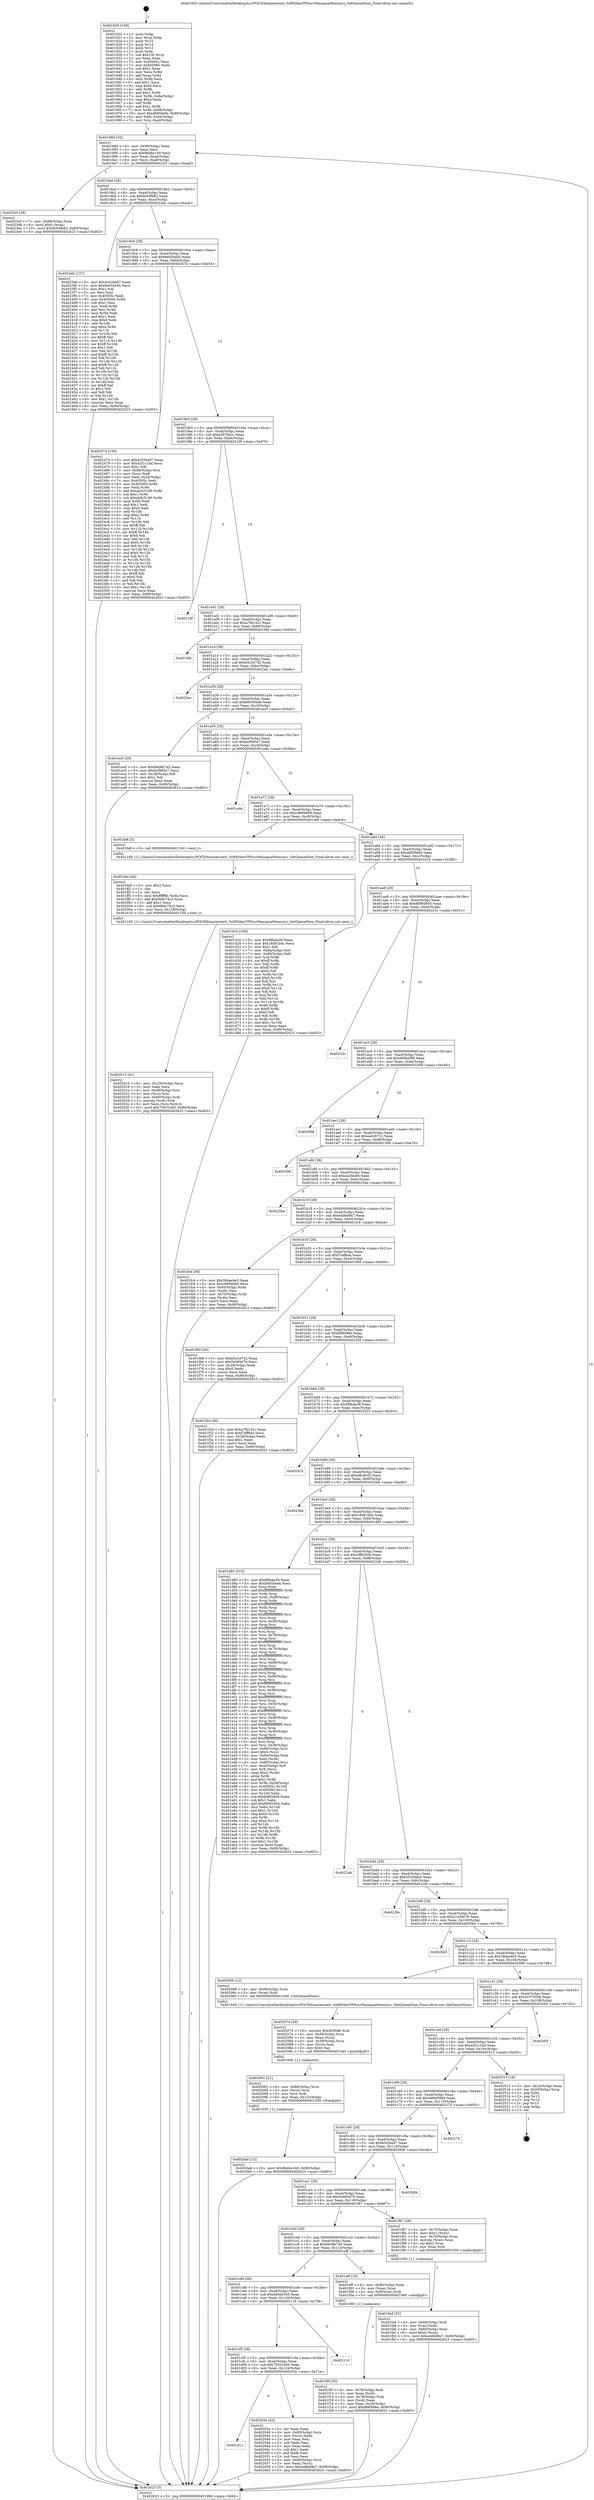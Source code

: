 digraph "0x401920" {
  label = "0x401920 (/mnt/c/Users/mathe/Desktop/tcc/POCII/binaries/extr_SoftEtherVPNsrcMayaquaMemory.c_GetQueueNum_Final-ollvm.out::main(0))"
  labelloc = "t"
  node[shape=record]

  Entry [label="",width=0.3,height=0.3,shape=circle,fillcolor=black,style=filled]
  "0x40198d" [label="{
     0x40198d [32]\l
     | [instrs]\l
     &nbsp;&nbsp;0x40198d \<+6\>: mov -0x90(%rbp),%eax\l
     &nbsp;&nbsp;0x401993 \<+2\>: mov %eax,%ecx\l
     &nbsp;&nbsp;0x401995 \<+6\>: sub $0x9bb6e149,%ecx\l
     &nbsp;&nbsp;0x40199b \<+6\>: mov %eax,-0xa4(%rbp)\l
     &nbsp;&nbsp;0x4019a1 \<+6\>: mov %ecx,-0xa8(%rbp)\l
     &nbsp;&nbsp;0x4019a7 \<+6\>: je 00000000004023cf \<main+0xaaf\>\l
  }"]
  "0x4023cf" [label="{
     0x4023cf [28]\l
     | [instrs]\l
     &nbsp;&nbsp;0x4023cf \<+7\>: mov -0x88(%rbp),%rax\l
     &nbsp;&nbsp;0x4023d6 \<+6\>: movl $0x0,(%rax)\l
     &nbsp;&nbsp;0x4023dc \<+10\>: movl $0x9c93fb82,-0x90(%rbp)\l
     &nbsp;&nbsp;0x4023e6 \<+5\>: jmp 0000000000402623 \<main+0xd03\>\l
  }"]
  "0x4019ad" [label="{
     0x4019ad [28]\l
     | [instrs]\l
     &nbsp;&nbsp;0x4019ad \<+5\>: jmp 00000000004019b2 \<main+0x92\>\l
     &nbsp;&nbsp;0x4019b2 \<+6\>: mov -0xa4(%rbp),%eax\l
     &nbsp;&nbsp;0x4019b8 \<+5\>: sub $0x9c93fb82,%eax\l
     &nbsp;&nbsp;0x4019bd \<+6\>: mov %eax,-0xac(%rbp)\l
     &nbsp;&nbsp;0x4019c3 \<+6\>: je 00000000004023eb \<main+0xacb\>\l
  }"]
  Exit [label="",width=0.3,height=0.3,shape=circle,fillcolor=black,style=filled,peripheries=2]
  "0x4023eb" [label="{
     0x4023eb [137]\l
     | [instrs]\l
     &nbsp;&nbsp;0x4023eb \<+5\>: mov $0x4c02ba97,%eax\l
     &nbsp;&nbsp;0x4023f0 \<+5\>: mov $0x9e934d45,%ecx\l
     &nbsp;&nbsp;0x4023f5 \<+2\>: mov $0x1,%dl\l
     &nbsp;&nbsp;0x4023f7 \<+2\>: xor %esi,%esi\l
     &nbsp;&nbsp;0x4023f9 \<+7\>: mov 0x40505c,%edi\l
     &nbsp;&nbsp;0x402400 \<+8\>: mov 0x405060,%r8d\l
     &nbsp;&nbsp;0x402408 \<+3\>: sub $0x1,%esi\l
     &nbsp;&nbsp;0x40240b \<+3\>: mov %edi,%r9d\l
     &nbsp;&nbsp;0x40240e \<+3\>: add %esi,%r9d\l
     &nbsp;&nbsp;0x402411 \<+4\>: imul %r9d,%edi\l
     &nbsp;&nbsp;0x402415 \<+3\>: and $0x1,%edi\l
     &nbsp;&nbsp;0x402418 \<+3\>: cmp $0x0,%edi\l
     &nbsp;&nbsp;0x40241b \<+4\>: sete %r10b\l
     &nbsp;&nbsp;0x40241f \<+4\>: cmp $0xa,%r8d\l
     &nbsp;&nbsp;0x402423 \<+4\>: setl %r11b\l
     &nbsp;&nbsp;0x402427 \<+3\>: mov %r10b,%bl\l
     &nbsp;&nbsp;0x40242a \<+3\>: xor $0xff,%bl\l
     &nbsp;&nbsp;0x40242d \<+3\>: mov %r11b,%r14b\l
     &nbsp;&nbsp;0x402430 \<+4\>: xor $0xff,%r14b\l
     &nbsp;&nbsp;0x402434 \<+3\>: xor $0x1,%dl\l
     &nbsp;&nbsp;0x402437 \<+3\>: mov %bl,%r15b\l
     &nbsp;&nbsp;0x40243a \<+4\>: and $0xff,%r15b\l
     &nbsp;&nbsp;0x40243e \<+3\>: and %dl,%r10b\l
     &nbsp;&nbsp;0x402441 \<+3\>: mov %r14b,%r12b\l
     &nbsp;&nbsp;0x402444 \<+4\>: and $0xff,%r12b\l
     &nbsp;&nbsp;0x402448 \<+3\>: and %dl,%r11b\l
     &nbsp;&nbsp;0x40244b \<+3\>: or %r10b,%r15b\l
     &nbsp;&nbsp;0x40244e \<+3\>: or %r11b,%r12b\l
     &nbsp;&nbsp;0x402451 \<+3\>: xor %r12b,%r15b\l
     &nbsp;&nbsp;0x402454 \<+3\>: or %r14b,%bl\l
     &nbsp;&nbsp;0x402457 \<+3\>: xor $0xff,%bl\l
     &nbsp;&nbsp;0x40245a \<+3\>: or $0x1,%dl\l
     &nbsp;&nbsp;0x40245d \<+2\>: and %dl,%bl\l
     &nbsp;&nbsp;0x40245f \<+3\>: or %bl,%r15b\l
     &nbsp;&nbsp;0x402462 \<+4\>: test $0x1,%r15b\l
     &nbsp;&nbsp;0x402466 \<+3\>: cmovne %ecx,%eax\l
     &nbsp;&nbsp;0x402469 \<+6\>: mov %eax,-0x90(%rbp)\l
     &nbsp;&nbsp;0x40246f \<+5\>: jmp 0000000000402623 \<main+0xd03\>\l
  }"]
  "0x4019c9" [label="{
     0x4019c9 [28]\l
     | [instrs]\l
     &nbsp;&nbsp;0x4019c9 \<+5\>: jmp 00000000004019ce \<main+0xae\>\l
     &nbsp;&nbsp;0x4019ce \<+6\>: mov -0xa4(%rbp),%eax\l
     &nbsp;&nbsp;0x4019d4 \<+5\>: sub $0x9e934d45,%eax\l
     &nbsp;&nbsp;0x4019d9 \<+6\>: mov %eax,-0xb0(%rbp)\l
     &nbsp;&nbsp;0x4019df \<+6\>: je 0000000000402474 \<main+0xb54\>\l
  }"]
  "0x4020a6" [label="{
     0x4020a6 [15]\l
     | [instrs]\l
     &nbsp;&nbsp;0x4020a6 \<+10\>: movl $0x9bb6e149,-0x90(%rbp)\l
     &nbsp;&nbsp;0x4020b0 \<+5\>: jmp 0000000000402623 \<main+0xd03\>\l
  }"]
  "0x402474" [label="{
     0x402474 [159]\l
     | [instrs]\l
     &nbsp;&nbsp;0x402474 \<+5\>: mov $0x4c02ba97,%eax\l
     &nbsp;&nbsp;0x402479 \<+5\>: mov $0x42f1c1bd,%ecx\l
     &nbsp;&nbsp;0x40247e \<+2\>: mov $0x1,%dl\l
     &nbsp;&nbsp;0x402480 \<+7\>: mov -0x88(%rbp),%rsi\l
     &nbsp;&nbsp;0x402487 \<+2\>: mov (%rsi),%edi\l
     &nbsp;&nbsp;0x402489 \<+3\>: mov %edi,-0x24(%rbp)\l
     &nbsp;&nbsp;0x40248c \<+7\>: mov 0x40505c,%edi\l
     &nbsp;&nbsp;0x402493 \<+8\>: mov 0x405060,%r8d\l
     &nbsp;&nbsp;0x40249b \<+3\>: mov %edi,%r9d\l
     &nbsp;&nbsp;0x40249e \<+7\>: add $0xab5c5190,%r9d\l
     &nbsp;&nbsp;0x4024a5 \<+4\>: sub $0x1,%r9d\l
     &nbsp;&nbsp;0x4024a9 \<+7\>: sub $0xab5c5190,%r9d\l
     &nbsp;&nbsp;0x4024b0 \<+4\>: imul %r9d,%edi\l
     &nbsp;&nbsp;0x4024b4 \<+3\>: and $0x1,%edi\l
     &nbsp;&nbsp;0x4024b7 \<+3\>: cmp $0x0,%edi\l
     &nbsp;&nbsp;0x4024ba \<+4\>: sete %r10b\l
     &nbsp;&nbsp;0x4024be \<+4\>: cmp $0xa,%r8d\l
     &nbsp;&nbsp;0x4024c2 \<+4\>: setl %r11b\l
     &nbsp;&nbsp;0x4024c6 \<+3\>: mov %r10b,%bl\l
     &nbsp;&nbsp;0x4024c9 \<+3\>: xor $0xff,%bl\l
     &nbsp;&nbsp;0x4024cc \<+3\>: mov %r11b,%r14b\l
     &nbsp;&nbsp;0x4024cf \<+4\>: xor $0xff,%r14b\l
     &nbsp;&nbsp;0x4024d3 \<+3\>: xor $0x0,%dl\l
     &nbsp;&nbsp;0x4024d6 \<+3\>: mov %bl,%r15b\l
     &nbsp;&nbsp;0x4024d9 \<+4\>: and $0x0,%r15b\l
     &nbsp;&nbsp;0x4024dd \<+3\>: and %dl,%r10b\l
     &nbsp;&nbsp;0x4024e0 \<+3\>: mov %r14b,%r12b\l
     &nbsp;&nbsp;0x4024e3 \<+4\>: and $0x0,%r12b\l
     &nbsp;&nbsp;0x4024e7 \<+3\>: and %dl,%r11b\l
     &nbsp;&nbsp;0x4024ea \<+3\>: or %r10b,%r15b\l
     &nbsp;&nbsp;0x4024ed \<+3\>: or %r11b,%r12b\l
     &nbsp;&nbsp;0x4024f0 \<+3\>: xor %r12b,%r15b\l
     &nbsp;&nbsp;0x4024f3 \<+3\>: or %r14b,%bl\l
     &nbsp;&nbsp;0x4024f6 \<+3\>: xor $0xff,%bl\l
     &nbsp;&nbsp;0x4024f9 \<+3\>: or $0x0,%dl\l
     &nbsp;&nbsp;0x4024fc \<+2\>: and %dl,%bl\l
     &nbsp;&nbsp;0x4024fe \<+3\>: or %bl,%r15b\l
     &nbsp;&nbsp;0x402501 \<+4\>: test $0x1,%r15b\l
     &nbsp;&nbsp;0x402505 \<+3\>: cmovne %ecx,%eax\l
     &nbsp;&nbsp;0x402508 \<+6\>: mov %eax,-0x90(%rbp)\l
     &nbsp;&nbsp;0x40250e \<+5\>: jmp 0000000000402623 \<main+0xd03\>\l
  }"]
  "0x4019e5" [label="{
     0x4019e5 [28]\l
     | [instrs]\l
     &nbsp;&nbsp;0x4019e5 \<+5\>: jmp 00000000004019ea \<main+0xca\>\l
     &nbsp;&nbsp;0x4019ea \<+6\>: mov -0xa4(%rbp),%eax\l
     &nbsp;&nbsp;0x4019f0 \<+5\>: sub $0xa3976dcc,%eax\l
     &nbsp;&nbsp;0x4019f5 \<+6\>: mov %eax,-0xb4(%rbp)\l
     &nbsp;&nbsp;0x4019fb \<+6\>: je 000000000040219f \<main+0x87f\>\l
  }"]
  "0x402091" [label="{
     0x402091 [21]\l
     | [instrs]\l
     &nbsp;&nbsp;0x402091 \<+4\>: mov -0x68(%rbp),%rcx\l
     &nbsp;&nbsp;0x402095 \<+3\>: mov (%rcx),%rcx\l
     &nbsp;&nbsp;0x402098 \<+3\>: mov %rcx,%rdi\l
     &nbsp;&nbsp;0x40209b \<+6\>: mov %eax,-0x12c(%rbp)\l
     &nbsp;&nbsp;0x4020a1 \<+5\>: call 0000000000401030 \<free@plt\>\l
     | [calls]\l
     &nbsp;&nbsp;0x401030 \{1\} (unknown)\l
  }"]
  "0x40219f" [label="{
     0x40219f\l
  }", style=dashed]
  "0x401a01" [label="{
     0x401a01 [28]\l
     | [instrs]\l
     &nbsp;&nbsp;0x401a01 \<+5\>: jmp 0000000000401a06 \<main+0xe6\>\l
     &nbsp;&nbsp;0x401a06 \<+6\>: mov -0xa4(%rbp),%eax\l
     &nbsp;&nbsp;0x401a0c \<+5\>: sub $0xa7fb142c,%eax\l
     &nbsp;&nbsp;0x401a11 \<+6\>: mov %eax,-0xb8(%rbp)\l
     &nbsp;&nbsp;0x401a17 \<+6\>: je 0000000000401f4b \<main+0x62b\>\l
  }"]
  "0x402074" [label="{
     0x402074 [29]\l
     | [instrs]\l
     &nbsp;&nbsp;0x402074 \<+10\>: movabs $0x4030d6,%rdi\l
     &nbsp;&nbsp;0x40207e \<+4\>: mov -0x58(%rbp),%rcx\l
     &nbsp;&nbsp;0x402082 \<+2\>: mov %eax,(%rcx)\l
     &nbsp;&nbsp;0x402084 \<+4\>: mov -0x58(%rbp),%rcx\l
     &nbsp;&nbsp;0x402088 \<+2\>: mov (%rcx),%esi\l
     &nbsp;&nbsp;0x40208a \<+2\>: mov $0x0,%al\l
     &nbsp;&nbsp;0x40208c \<+5\>: call 0000000000401040 \<printf@plt\>\l
     | [calls]\l
     &nbsp;&nbsp;0x401040 \{1\} (unknown)\l
  }"]
  "0x401f4b" [label="{
     0x401f4b\l
  }", style=dashed]
  "0x401a1d" [label="{
     0x401a1d [28]\l
     | [instrs]\l
     &nbsp;&nbsp;0x401a1d \<+5\>: jmp 0000000000401a22 \<main+0x102\>\l
     &nbsp;&nbsp;0x401a22 \<+6\>: mov -0xa4(%rbp),%eax\l
     &nbsp;&nbsp;0x401a28 \<+5\>: sub $0xb5c2d742,%eax\l
     &nbsp;&nbsp;0x401a2d \<+6\>: mov %eax,-0xbc(%rbp)\l
     &nbsp;&nbsp;0x401a33 \<+6\>: je 00000000004023ac \<main+0xa8c\>\l
  }"]
  "0x401d11" [label="{
     0x401d11\l
  }", style=dashed]
  "0x4023ac" [label="{
     0x4023ac\l
  }", style=dashed]
  "0x401a39" [label="{
     0x401a39 [28]\l
     | [instrs]\l
     &nbsp;&nbsp;0x401a39 \<+5\>: jmp 0000000000401a3e \<main+0x11e\>\l
     &nbsp;&nbsp;0x401a3e \<+6\>: mov -0xa4(%rbp),%eax\l
     &nbsp;&nbsp;0x401a44 \<+5\>: sub $0xb6050eeb,%eax\l
     &nbsp;&nbsp;0x401a49 \<+6\>: mov %eax,-0xc0(%rbp)\l
     &nbsp;&nbsp;0x401a4f \<+6\>: je 0000000000401ec0 \<main+0x5a0\>\l
  }"]
  "0x40203e" [label="{
     0x40203e [42]\l
     | [instrs]\l
     &nbsp;&nbsp;0x40203e \<+2\>: xor %eax,%eax\l
     &nbsp;&nbsp;0x402040 \<+4\>: mov -0x60(%rbp),%rcx\l
     &nbsp;&nbsp;0x402044 \<+2\>: mov (%rcx),%edx\l
     &nbsp;&nbsp;0x402046 \<+2\>: mov %eax,%esi\l
     &nbsp;&nbsp;0x402048 \<+2\>: sub %edx,%esi\l
     &nbsp;&nbsp;0x40204a \<+2\>: mov %eax,%edx\l
     &nbsp;&nbsp;0x40204c \<+3\>: sub $0x1,%edx\l
     &nbsp;&nbsp;0x40204f \<+2\>: add %edx,%esi\l
     &nbsp;&nbsp;0x402051 \<+2\>: sub %esi,%eax\l
     &nbsp;&nbsp;0x402053 \<+4\>: mov -0x60(%rbp),%rcx\l
     &nbsp;&nbsp;0x402057 \<+2\>: mov %eax,(%rcx)\l
     &nbsp;&nbsp;0x402059 \<+10\>: movl $0xedd6d9a7,-0x90(%rbp)\l
     &nbsp;&nbsp;0x402063 \<+5\>: jmp 0000000000402623 \<main+0xd03\>\l
  }"]
  "0x401ec0" [label="{
     0x401ec0 [30]\l
     | [instrs]\l
     &nbsp;&nbsp;0x401ec0 \<+5\>: mov $0x6b08b7a5,%eax\l
     &nbsp;&nbsp;0x401ec5 \<+5\>: mov $0xbcf995e7,%ecx\l
     &nbsp;&nbsp;0x401eca \<+3\>: mov -0x29(%rbp),%dl\l
     &nbsp;&nbsp;0x401ecd \<+3\>: test $0x1,%dl\l
     &nbsp;&nbsp;0x401ed0 \<+3\>: cmovne %ecx,%eax\l
     &nbsp;&nbsp;0x401ed3 \<+6\>: mov %eax,-0x90(%rbp)\l
     &nbsp;&nbsp;0x401ed9 \<+5\>: jmp 0000000000402623 \<main+0xd03\>\l
  }"]
  "0x401a55" [label="{
     0x401a55 [28]\l
     | [instrs]\l
     &nbsp;&nbsp;0x401a55 \<+5\>: jmp 0000000000401a5a \<main+0x13a\>\l
     &nbsp;&nbsp;0x401a5a \<+6\>: mov -0xa4(%rbp),%eax\l
     &nbsp;&nbsp;0x401a60 \<+5\>: sub $0xbcf995e7,%eax\l
     &nbsp;&nbsp;0x401a65 \<+6\>: mov %eax,-0xc4(%rbp)\l
     &nbsp;&nbsp;0x401a6b \<+6\>: je 0000000000401ede \<main+0x5be\>\l
  }"]
  "0x401cf5" [label="{
     0x401cf5 [28]\l
     | [instrs]\l
     &nbsp;&nbsp;0x401cf5 \<+5\>: jmp 0000000000401cfa \<main+0x3da\>\l
     &nbsp;&nbsp;0x401cfa \<+6\>: mov -0xa4(%rbp),%eax\l
     &nbsp;&nbsp;0x401d00 \<+5\>: sub $0x75931dd5,%eax\l
     &nbsp;&nbsp;0x401d05 \<+6\>: mov %eax,-0x124(%rbp)\l
     &nbsp;&nbsp;0x401d0b \<+6\>: je 000000000040203e \<main+0x71e\>\l
  }"]
  "0x401ede" [label="{
     0x401ede\l
  }", style=dashed]
  "0x401a71" [label="{
     0x401a71 [28]\l
     | [instrs]\l
     &nbsp;&nbsp;0x401a71 \<+5\>: jmp 0000000000401a76 \<main+0x156\>\l
     &nbsp;&nbsp;0x401a76 \<+6\>: mov -0xa4(%rbp),%eax\l
     &nbsp;&nbsp;0x401a7c \<+5\>: sub $0xc9899069,%eax\l
     &nbsp;&nbsp;0x401a81 \<+6\>: mov %eax,-0xc8(%rbp)\l
     &nbsp;&nbsp;0x401a87 \<+6\>: je 0000000000401fe8 \<main+0x6c8\>\l
  }"]
  "0x402116" [label="{
     0x402116\l
  }", style=dashed]
  "0x401fe8" [label="{
     0x401fe8 [5]\l
     | [instrs]\l
     &nbsp;&nbsp;0x401fe8 \<+5\>: call 0000000000401160 \<next_i\>\l
     | [calls]\l
     &nbsp;&nbsp;0x401160 \{1\} (/mnt/c/Users/mathe/Desktop/tcc/POCII/binaries/extr_SoftEtherVPNsrcMayaquaMemory.c_GetQueueNum_Final-ollvm.out::next_i)\l
  }"]
  "0x401a8d" [label="{
     0x401a8d [28]\l
     | [instrs]\l
     &nbsp;&nbsp;0x401a8d \<+5\>: jmp 0000000000401a92 \<main+0x172\>\l
     &nbsp;&nbsp;0x401a92 \<+6\>: mov -0xa4(%rbp),%eax\l
     &nbsp;&nbsp;0x401a98 \<+5\>: sub $0xd685fddb,%eax\l
     &nbsp;&nbsp;0x401a9d \<+6\>: mov %eax,-0xcc(%rbp)\l
     &nbsp;&nbsp;0x401aa3 \<+6\>: je 0000000000401d1b \<main+0x3fb\>\l
  }"]
  "0x402015" [label="{
     0x402015 [41]\l
     | [instrs]\l
     &nbsp;&nbsp;0x402015 \<+6\>: mov -0x128(%rbp),%ecx\l
     &nbsp;&nbsp;0x40201b \<+3\>: imul %eax,%ecx\l
     &nbsp;&nbsp;0x40201e \<+4\>: mov -0x68(%rbp),%rsi\l
     &nbsp;&nbsp;0x402022 \<+3\>: mov (%rsi),%rsi\l
     &nbsp;&nbsp;0x402025 \<+4\>: mov -0x60(%rbp),%rdi\l
     &nbsp;&nbsp;0x402029 \<+3\>: movslq (%rdi),%rdi\l
     &nbsp;&nbsp;0x40202c \<+3\>: mov %ecx,(%rsi,%rdi,4)\l
     &nbsp;&nbsp;0x40202f \<+10\>: movl $0x75931dd5,-0x90(%rbp)\l
     &nbsp;&nbsp;0x402039 \<+5\>: jmp 0000000000402623 \<main+0xd03\>\l
  }"]
  "0x401d1b" [label="{
     0x401d1b [106]\l
     | [instrs]\l
     &nbsp;&nbsp;0x401d1b \<+5\>: mov $0xf8fa4a38,%eax\l
     &nbsp;&nbsp;0x401d20 \<+5\>: mov $0x18d81b4c,%ecx\l
     &nbsp;&nbsp;0x401d25 \<+2\>: mov $0x1,%dl\l
     &nbsp;&nbsp;0x401d27 \<+7\>: mov -0x8a(%rbp),%sil\l
     &nbsp;&nbsp;0x401d2e \<+7\>: mov -0x89(%rbp),%dil\l
     &nbsp;&nbsp;0x401d35 \<+3\>: mov %sil,%r8b\l
     &nbsp;&nbsp;0x401d38 \<+4\>: xor $0xff,%r8b\l
     &nbsp;&nbsp;0x401d3c \<+3\>: mov %dil,%r9b\l
     &nbsp;&nbsp;0x401d3f \<+4\>: xor $0xff,%r9b\l
     &nbsp;&nbsp;0x401d43 \<+3\>: xor $0x0,%dl\l
     &nbsp;&nbsp;0x401d46 \<+3\>: mov %r8b,%r10b\l
     &nbsp;&nbsp;0x401d49 \<+4\>: and $0x0,%r10b\l
     &nbsp;&nbsp;0x401d4d \<+3\>: and %dl,%sil\l
     &nbsp;&nbsp;0x401d50 \<+3\>: mov %r9b,%r11b\l
     &nbsp;&nbsp;0x401d53 \<+4\>: and $0x0,%r11b\l
     &nbsp;&nbsp;0x401d57 \<+3\>: and %dl,%dil\l
     &nbsp;&nbsp;0x401d5a \<+3\>: or %sil,%r10b\l
     &nbsp;&nbsp;0x401d5d \<+3\>: or %dil,%r11b\l
     &nbsp;&nbsp;0x401d60 \<+3\>: xor %r11b,%r10b\l
     &nbsp;&nbsp;0x401d63 \<+3\>: or %r9b,%r8b\l
     &nbsp;&nbsp;0x401d66 \<+4\>: xor $0xff,%r8b\l
     &nbsp;&nbsp;0x401d6a \<+3\>: or $0x0,%dl\l
     &nbsp;&nbsp;0x401d6d \<+3\>: and %dl,%r8b\l
     &nbsp;&nbsp;0x401d70 \<+3\>: or %r8b,%r10b\l
     &nbsp;&nbsp;0x401d73 \<+4\>: test $0x1,%r10b\l
     &nbsp;&nbsp;0x401d77 \<+3\>: cmovne %ecx,%eax\l
     &nbsp;&nbsp;0x401d7a \<+6\>: mov %eax,-0x90(%rbp)\l
     &nbsp;&nbsp;0x401d80 \<+5\>: jmp 0000000000402623 \<main+0xd03\>\l
  }"]
  "0x401aa9" [label="{
     0x401aa9 [28]\l
     | [instrs]\l
     &nbsp;&nbsp;0x401aa9 \<+5\>: jmp 0000000000401aae \<main+0x18e\>\l
     &nbsp;&nbsp;0x401aae \<+6\>: mov -0xa4(%rbp),%eax\l
     &nbsp;&nbsp;0x401ab4 \<+5\>: sub $0xd698d945,%eax\l
     &nbsp;&nbsp;0x401ab9 \<+6\>: mov %eax,-0xd0(%rbp)\l
     &nbsp;&nbsp;0x401abf \<+6\>: je 000000000040223c \<main+0x91c\>\l
  }"]
  "0x402623" [label="{
     0x402623 [5]\l
     | [instrs]\l
     &nbsp;&nbsp;0x402623 \<+5\>: jmp 000000000040198d \<main+0x6d\>\l
  }"]
  "0x401920" [label="{
     0x401920 [109]\l
     | [instrs]\l
     &nbsp;&nbsp;0x401920 \<+1\>: push %rbp\l
     &nbsp;&nbsp;0x401921 \<+3\>: mov %rsp,%rbp\l
     &nbsp;&nbsp;0x401924 \<+2\>: push %r15\l
     &nbsp;&nbsp;0x401926 \<+2\>: push %r14\l
     &nbsp;&nbsp;0x401928 \<+2\>: push %r12\l
     &nbsp;&nbsp;0x40192a \<+1\>: push %rbx\l
     &nbsp;&nbsp;0x40192b \<+7\>: sub $0x130,%rsp\l
     &nbsp;&nbsp;0x401932 \<+2\>: xor %eax,%eax\l
     &nbsp;&nbsp;0x401934 \<+7\>: mov 0x40505c,%ecx\l
     &nbsp;&nbsp;0x40193b \<+7\>: mov 0x405060,%edx\l
     &nbsp;&nbsp;0x401942 \<+3\>: sub $0x1,%eax\l
     &nbsp;&nbsp;0x401945 \<+3\>: mov %ecx,%r8d\l
     &nbsp;&nbsp;0x401948 \<+3\>: add %eax,%r8d\l
     &nbsp;&nbsp;0x40194b \<+4\>: imul %r8d,%ecx\l
     &nbsp;&nbsp;0x40194f \<+3\>: and $0x1,%ecx\l
     &nbsp;&nbsp;0x401952 \<+3\>: cmp $0x0,%ecx\l
     &nbsp;&nbsp;0x401955 \<+4\>: sete %r9b\l
     &nbsp;&nbsp;0x401959 \<+4\>: and $0x1,%r9b\l
     &nbsp;&nbsp;0x40195d \<+7\>: mov %r9b,-0x8a(%rbp)\l
     &nbsp;&nbsp;0x401964 \<+3\>: cmp $0xa,%edx\l
     &nbsp;&nbsp;0x401967 \<+4\>: setl %r9b\l
     &nbsp;&nbsp;0x40196b \<+4\>: and $0x1,%r9b\l
     &nbsp;&nbsp;0x40196f \<+7\>: mov %r9b,-0x89(%rbp)\l
     &nbsp;&nbsp;0x401976 \<+10\>: movl $0xd685fddb,-0x90(%rbp)\l
     &nbsp;&nbsp;0x401980 \<+6\>: mov %edi,-0x94(%rbp)\l
     &nbsp;&nbsp;0x401986 \<+7\>: mov %rsi,-0xa0(%rbp)\l
  }"]
  "0x401fed" [label="{
     0x401fed [40]\l
     | [instrs]\l
     &nbsp;&nbsp;0x401fed \<+5\>: mov $0x2,%ecx\l
     &nbsp;&nbsp;0x401ff2 \<+1\>: cltd\l
     &nbsp;&nbsp;0x401ff3 \<+2\>: idiv %ecx\l
     &nbsp;&nbsp;0x401ff5 \<+6\>: imul $0xfffffffe,%edx,%ecx\l
     &nbsp;&nbsp;0x401ffb \<+6\>: add $0x6b6c74c3,%ecx\l
     &nbsp;&nbsp;0x402001 \<+3\>: add $0x1,%ecx\l
     &nbsp;&nbsp;0x402004 \<+6\>: sub $0x6b6c74c3,%ecx\l
     &nbsp;&nbsp;0x40200a \<+6\>: mov %ecx,-0x128(%rbp)\l
     &nbsp;&nbsp;0x402010 \<+5\>: call 0000000000401160 \<next_i\>\l
     | [calls]\l
     &nbsp;&nbsp;0x401160 \{1\} (/mnt/c/Users/mathe/Desktop/tcc/POCII/binaries/extr_SoftEtherVPNsrcMayaquaMemory.c_GetQueueNum_Final-ollvm.out::next_i)\l
  }"]
  "0x40223c" [label="{
     0x40223c\l
  }", style=dashed]
  "0x401ac5" [label="{
     0x401ac5 [28]\l
     | [instrs]\l
     &nbsp;&nbsp;0x401ac5 \<+5\>: jmp 0000000000401aca \<main+0x1aa\>\l
     &nbsp;&nbsp;0x401aca \<+6\>: mov -0xa4(%rbp),%eax\l
     &nbsp;&nbsp;0x401ad0 \<+5\>: sub $0xd69bef99,%eax\l
     &nbsp;&nbsp;0x401ad5 \<+6\>: mov %eax,-0xd4(%rbp)\l
     &nbsp;&nbsp;0x401adb \<+6\>: je 0000000000402568 \<main+0xc48\>\l
  }"]
  "0x401fa4" [label="{
     0x401fa4 [32]\l
     | [instrs]\l
     &nbsp;&nbsp;0x401fa4 \<+4\>: mov -0x68(%rbp),%rdi\l
     &nbsp;&nbsp;0x401fa8 \<+3\>: mov %rax,(%rdi)\l
     &nbsp;&nbsp;0x401fab \<+4\>: mov -0x60(%rbp),%rax\l
     &nbsp;&nbsp;0x401faf \<+6\>: movl $0x0,(%rax)\l
     &nbsp;&nbsp;0x401fb5 \<+10\>: movl $0xedd6d9a7,-0x90(%rbp)\l
     &nbsp;&nbsp;0x401fbf \<+5\>: jmp 0000000000402623 \<main+0xd03\>\l
  }"]
  "0x402568" [label="{
     0x402568\l
  }", style=dashed]
  "0x401ae1" [label="{
     0x401ae1 [28]\l
     | [instrs]\l
     &nbsp;&nbsp;0x401ae1 \<+5\>: jmp 0000000000401ae6 \<main+0x1c6\>\l
     &nbsp;&nbsp;0x401ae6 \<+6\>: mov -0xa4(%rbp),%eax\l
     &nbsp;&nbsp;0x401aec \<+5\>: sub $0xea0c6712,%eax\l
     &nbsp;&nbsp;0x401af1 \<+6\>: mov %eax,-0xd8(%rbp)\l
     &nbsp;&nbsp;0x401af7 \<+6\>: je 000000000040239d \<main+0xa7d\>\l
  }"]
  "0x401f0f" [label="{
     0x401f0f [30]\l
     | [instrs]\l
     &nbsp;&nbsp;0x401f0f \<+4\>: mov -0x78(%rbp),%rdi\l
     &nbsp;&nbsp;0x401f13 \<+2\>: mov %eax,(%rdi)\l
     &nbsp;&nbsp;0x401f15 \<+4\>: mov -0x78(%rbp),%rdi\l
     &nbsp;&nbsp;0x401f19 \<+2\>: mov (%rdi),%eax\l
     &nbsp;&nbsp;0x401f1b \<+3\>: mov %eax,-0x28(%rbp)\l
     &nbsp;&nbsp;0x401f1e \<+10\>: movl $0xf88f496e,-0x90(%rbp)\l
     &nbsp;&nbsp;0x401f28 \<+5\>: jmp 0000000000402623 \<main+0xd03\>\l
  }"]
  "0x40239d" [label="{
     0x40239d\l
  }", style=dashed]
  "0x401afd" [label="{
     0x401afd [28]\l
     | [instrs]\l
     &nbsp;&nbsp;0x401afd \<+5\>: jmp 0000000000401b02 \<main+0x1e2\>\l
     &nbsp;&nbsp;0x401b02 \<+6\>: mov -0xa4(%rbp),%eax\l
     &nbsp;&nbsp;0x401b08 \<+5\>: sub $0xea2fdcb8,%eax\l
     &nbsp;&nbsp;0x401b0d \<+6\>: mov %eax,-0xdc(%rbp)\l
     &nbsp;&nbsp;0x401b13 \<+6\>: je 00000000004025be \<main+0xc9e\>\l
  }"]
  "0x401cd9" [label="{
     0x401cd9 [28]\l
     | [instrs]\l
     &nbsp;&nbsp;0x401cd9 \<+5\>: jmp 0000000000401cde \<main+0x3be\>\l
     &nbsp;&nbsp;0x401cde \<+6\>: mov -0xa4(%rbp),%eax\l
     &nbsp;&nbsp;0x401ce4 \<+5\>: sub $0x6d3a0343,%eax\l
     &nbsp;&nbsp;0x401ce9 \<+6\>: mov %eax,-0x120(%rbp)\l
     &nbsp;&nbsp;0x401cef \<+6\>: je 0000000000402116 \<main+0x7f6\>\l
  }"]
  "0x4025be" [label="{
     0x4025be\l
  }", style=dashed]
  "0x401b19" [label="{
     0x401b19 [28]\l
     | [instrs]\l
     &nbsp;&nbsp;0x401b19 \<+5\>: jmp 0000000000401b1e \<main+0x1fe\>\l
     &nbsp;&nbsp;0x401b1e \<+6\>: mov -0xa4(%rbp),%eax\l
     &nbsp;&nbsp;0x401b24 \<+5\>: sub $0xedd6d9a7,%eax\l
     &nbsp;&nbsp;0x401b29 \<+6\>: mov %eax,-0xe0(%rbp)\l
     &nbsp;&nbsp;0x401b2f \<+6\>: je 0000000000401fc4 \<main+0x6a4\>\l
  }"]
  "0x401eff" [label="{
     0x401eff [16]\l
     | [instrs]\l
     &nbsp;&nbsp;0x401eff \<+4\>: mov -0x80(%rbp),%rax\l
     &nbsp;&nbsp;0x401f03 \<+3\>: mov (%rax),%rax\l
     &nbsp;&nbsp;0x401f06 \<+4\>: mov 0x8(%rax),%rdi\l
     &nbsp;&nbsp;0x401f0a \<+5\>: call 0000000000401060 \<atoi@plt\>\l
     | [calls]\l
     &nbsp;&nbsp;0x401060 \{1\} (unknown)\l
  }"]
  "0x401fc4" [label="{
     0x401fc4 [36]\l
     | [instrs]\l
     &nbsp;&nbsp;0x401fc4 \<+5\>: mov $0x38dae4e5,%eax\l
     &nbsp;&nbsp;0x401fc9 \<+5\>: mov $0xc9899069,%ecx\l
     &nbsp;&nbsp;0x401fce \<+4\>: mov -0x60(%rbp),%rdx\l
     &nbsp;&nbsp;0x401fd2 \<+2\>: mov (%rdx),%esi\l
     &nbsp;&nbsp;0x401fd4 \<+4\>: mov -0x70(%rbp),%rdx\l
     &nbsp;&nbsp;0x401fd8 \<+2\>: cmp (%rdx),%esi\l
     &nbsp;&nbsp;0x401fda \<+3\>: cmovl %ecx,%eax\l
     &nbsp;&nbsp;0x401fdd \<+6\>: mov %eax,-0x90(%rbp)\l
     &nbsp;&nbsp;0x401fe3 \<+5\>: jmp 0000000000402623 \<main+0xd03\>\l
  }"]
  "0x401b35" [label="{
     0x401b35 [28]\l
     | [instrs]\l
     &nbsp;&nbsp;0x401b35 \<+5\>: jmp 0000000000401b3a \<main+0x21a\>\l
     &nbsp;&nbsp;0x401b3a \<+6\>: mov -0xa4(%rbp),%eax\l
     &nbsp;&nbsp;0x401b40 \<+5\>: sub $0xf7eff6ae,%eax\l
     &nbsp;&nbsp;0x401b45 \<+6\>: mov %eax,-0xe4(%rbp)\l
     &nbsp;&nbsp;0x401b4b \<+6\>: je 0000000000401f69 \<main+0x649\>\l
  }"]
  "0x401cbd" [label="{
     0x401cbd [28]\l
     | [instrs]\l
     &nbsp;&nbsp;0x401cbd \<+5\>: jmp 0000000000401cc2 \<main+0x3a2\>\l
     &nbsp;&nbsp;0x401cc2 \<+6\>: mov -0xa4(%rbp),%eax\l
     &nbsp;&nbsp;0x401cc8 \<+5\>: sub $0x6b08b7a5,%eax\l
     &nbsp;&nbsp;0x401ccd \<+6\>: mov %eax,-0x11c(%rbp)\l
     &nbsp;&nbsp;0x401cd3 \<+6\>: je 0000000000401eff \<main+0x5df\>\l
  }"]
  "0x401f69" [label="{
     0x401f69 [30]\l
     | [instrs]\l
     &nbsp;&nbsp;0x401f69 \<+5\>: mov $0xb5c2d742,%eax\l
     &nbsp;&nbsp;0x401f6e \<+5\>: mov $0x5c085d79,%ecx\l
     &nbsp;&nbsp;0x401f73 \<+3\>: mov -0x28(%rbp),%edx\l
     &nbsp;&nbsp;0x401f76 \<+3\>: cmp $0x0,%edx\l
     &nbsp;&nbsp;0x401f79 \<+3\>: cmove %ecx,%eax\l
     &nbsp;&nbsp;0x401f7c \<+6\>: mov %eax,-0x90(%rbp)\l
     &nbsp;&nbsp;0x401f82 \<+5\>: jmp 0000000000402623 \<main+0xd03\>\l
  }"]
  "0x401b51" [label="{
     0x401b51 [28]\l
     | [instrs]\l
     &nbsp;&nbsp;0x401b51 \<+5\>: jmp 0000000000401b56 \<main+0x236\>\l
     &nbsp;&nbsp;0x401b56 \<+6\>: mov -0xa4(%rbp),%eax\l
     &nbsp;&nbsp;0x401b5c \<+5\>: sub $0xf88f496e,%eax\l
     &nbsp;&nbsp;0x401b61 \<+6\>: mov %eax,-0xe8(%rbp)\l
     &nbsp;&nbsp;0x401b67 \<+6\>: je 0000000000401f2d \<main+0x60d\>\l
  }"]
  "0x401f87" [label="{
     0x401f87 [29]\l
     | [instrs]\l
     &nbsp;&nbsp;0x401f87 \<+4\>: mov -0x70(%rbp),%rax\l
     &nbsp;&nbsp;0x401f8b \<+6\>: movl $0x1,(%rax)\l
     &nbsp;&nbsp;0x401f91 \<+4\>: mov -0x70(%rbp),%rax\l
     &nbsp;&nbsp;0x401f95 \<+3\>: movslq (%rax),%rax\l
     &nbsp;&nbsp;0x401f98 \<+4\>: shl $0x2,%rax\l
     &nbsp;&nbsp;0x401f9c \<+3\>: mov %rax,%rdi\l
     &nbsp;&nbsp;0x401f9f \<+5\>: call 0000000000401050 \<malloc@plt\>\l
     | [calls]\l
     &nbsp;&nbsp;0x401050 \{1\} (unknown)\l
  }"]
  "0x401f2d" [label="{
     0x401f2d [30]\l
     | [instrs]\l
     &nbsp;&nbsp;0x401f2d \<+5\>: mov $0xa7fb142c,%eax\l
     &nbsp;&nbsp;0x401f32 \<+5\>: mov $0xf7eff6ae,%ecx\l
     &nbsp;&nbsp;0x401f37 \<+3\>: mov -0x28(%rbp),%edx\l
     &nbsp;&nbsp;0x401f3a \<+3\>: cmp $0x1,%edx\l
     &nbsp;&nbsp;0x401f3d \<+3\>: cmovl %ecx,%eax\l
     &nbsp;&nbsp;0x401f40 \<+6\>: mov %eax,-0x90(%rbp)\l
     &nbsp;&nbsp;0x401f46 \<+5\>: jmp 0000000000402623 \<main+0xd03\>\l
  }"]
  "0x401b6d" [label="{
     0x401b6d [28]\l
     | [instrs]\l
     &nbsp;&nbsp;0x401b6d \<+5\>: jmp 0000000000401b72 \<main+0x252\>\l
     &nbsp;&nbsp;0x401b72 \<+6\>: mov -0xa4(%rbp),%eax\l
     &nbsp;&nbsp;0x401b78 \<+5\>: sub $0xf8fa4a38,%eax\l
     &nbsp;&nbsp;0x401b7d \<+6\>: mov %eax,-0xec(%rbp)\l
     &nbsp;&nbsp;0x401b83 \<+6\>: je 0000000000402523 \<main+0xc03\>\l
  }"]
  "0x401ca1" [label="{
     0x401ca1 [28]\l
     | [instrs]\l
     &nbsp;&nbsp;0x401ca1 \<+5\>: jmp 0000000000401ca6 \<main+0x386\>\l
     &nbsp;&nbsp;0x401ca6 \<+6\>: mov -0xa4(%rbp),%eax\l
     &nbsp;&nbsp;0x401cac \<+5\>: sub $0x5c085d79,%eax\l
     &nbsp;&nbsp;0x401cb1 \<+6\>: mov %eax,-0x118(%rbp)\l
     &nbsp;&nbsp;0x401cb7 \<+6\>: je 0000000000401f87 \<main+0x667\>\l
  }"]
  "0x402523" [label="{
     0x402523\l
  }", style=dashed]
  "0x401b89" [label="{
     0x401b89 [28]\l
     | [instrs]\l
     &nbsp;&nbsp;0x401b89 \<+5\>: jmp 0000000000401b8e \<main+0x26e\>\l
     &nbsp;&nbsp;0x401b8e \<+6\>: mov -0xa4(%rbp),%eax\l
     &nbsp;&nbsp;0x401b94 \<+5\>: sub $0xd8c4032,%eax\l
     &nbsp;&nbsp;0x401b99 \<+6\>: mov %eax,-0xf0(%rbp)\l
     &nbsp;&nbsp;0x401b9f \<+6\>: je 00000000004023bb \<main+0xa9b\>\l
  }"]
  "0x40260b" [label="{
     0x40260b\l
  }", style=dashed]
  "0x4023bb" [label="{
     0x4023bb\l
  }", style=dashed]
  "0x401ba5" [label="{
     0x401ba5 [28]\l
     | [instrs]\l
     &nbsp;&nbsp;0x401ba5 \<+5\>: jmp 0000000000401baa \<main+0x28a\>\l
     &nbsp;&nbsp;0x401baa \<+6\>: mov -0xa4(%rbp),%eax\l
     &nbsp;&nbsp;0x401bb0 \<+5\>: sub $0x18d81b4c,%eax\l
     &nbsp;&nbsp;0x401bb5 \<+6\>: mov %eax,-0xf4(%rbp)\l
     &nbsp;&nbsp;0x401bbb \<+6\>: je 0000000000401d85 \<main+0x465\>\l
  }"]
  "0x401c85" [label="{
     0x401c85 [28]\l
     | [instrs]\l
     &nbsp;&nbsp;0x401c85 \<+5\>: jmp 0000000000401c8a \<main+0x36a\>\l
     &nbsp;&nbsp;0x401c8a \<+6\>: mov -0xa4(%rbp),%eax\l
     &nbsp;&nbsp;0x401c90 \<+5\>: sub $0x4c02ba97,%eax\l
     &nbsp;&nbsp;0x401c95 \<+6\>: mov %eax,-0x114(%rbp)\l
     &nbsp;&nbsp;0x401c9b \<+6\>: je 000000000040260b \<main+0xceb\>\l
  }"]
  "0x401d85" [label="{
     0x401d85 [315]\l
     | [instrs]\l
     &nbsp;&nbsp;0x401d85 \<+5\>: mov $0xf8fa4a38,%eax\l
     &nbsp;&nbsp;0x401d8a \<+5\>: mov $0xb6050eeb,%ecx\l
     &nbsp;&nbsp;0x401d8f \<+3\>: mov %rsp,%rdx\l
     &nbsp;&nbsp;0x401d92 \<+4\>: add $0xfffffffffffffff0,%rdx\l
     &nbsp;&nbsp;0x401d96 \<+3\>: mov %rdx,%rsp\l
     &nbsp;&nbsp;0x401d99 \<+7\>: mov %rdx,-0x88(%rbp)\l
     &nbsp;&nbsp;0x401da0 \<+3\>: mov %rsp,%rdx\l
     &nbsp;&nbsp;0x401da3 \<+4\>: add $0xfffffffffffffff0,%rdx\l
     &nbsp;&nbsp;0x401da7 \<+3\>: mov %rdx,%rsp\l
     &nbsp;&nbsp;0x401daa \<+3\>: mov %rsp,%rsi\l
     &nbsp;&nbsp;0x401dad \<+4\>: add $0xfffffffffffffff0,%rsi\l
     &nbsp;&nbsp;0x401db1 \<+3\>: mov %rsi,%rsp\l
     &nbsp;&nbsp;0x401db4 \<+4\>: mov %rsi,-0x80(%rbp)\l
     &nbsp;&nbsp;0x401db8 \<+3\>: mov %rsp,%rsi\l
     &nbsp;&nbsp;0x401dbb \<+4\>: add $0xfffffffffffffff0,%rsi\l
     &nbsp;&nbsp;0x401dbf \<+3\>: mov %rsi,%rsp\l
     &nbsp;&nbsp;0x401dc2 \<+4\>: mov %rsi,-0x78(%rbp)\l
     &nbsp;&nbsp;0x401dc6 \<+3\>: mov %rsp,%rsi\l
     &nbsp;&nbsp;0x401dc9 \<+4\>: add $0xfffffffffffffff0,%rsi\l
     &nbsp;&nbsp;0x401dcd \<+3\>: mov %rsi,%rsp\l
     &nbsp;&nbsp;0x401dd0 \<+4\>: mov %rsi,-0x70(%rbp)\l
     &nbsp;&nbsp;0x401dd4 \<+3\>: mov %rsp,%rsi\l
     &nbsp;&nbsp;0x401dd7 \<+4\>: add $0xfffffffffffffff0,%rsi\l
     &nbsp;&nbsp;0x401ddb \<+3\>: mov %rsi,%rsp\l
     &nbsp;&nbsp;0x401dde \<+4\>: mov %rsi,-0x68(%rbp)\l
     &nbsp;&nbsp;0x401de2 \<+3\>: mov %rsp,%rsi\l
     &nbsp;&nbsp;0x401de5 \<+4\>: add $0xfffffffffffffff0,%rsi\l
     &nbsp;&nbsp;0x401de9 \<+3\>: mov %rsi,%rsp\l
     &nbsp;&nbsp;0x401dec \<+4\>: mov %rsi,-0x60(%rbp)\l
     &nbsp;&nbsp;0x401df0 \<+3\>: mov %rsp,%rsi\l
     &nbsp;&nbsp;0x401df3 \<+4\>: add $0xfffffffffffffff0,%rsi\l
     &nbsp;&nbsp;0x401df7 \<+3\>: mov %rsi,%rsp\l
     &nbsp;&nbsp;0x401dfa \<+4\>: mov %rsi,-0x58(%rbp)\l
     &nbsp;&nbsp;0x401dfe \<+3\>: mov %rsp,%rsi\l
     &nbsp;&nbsp;0x401e01 \<+4\>: add $0xfffffffffffffff0,%rsi\l
     &nbsp;&nbsp;0x401e05 \<+3\>: mov %rsi,%rsp\l
     &nbsp;&nbsp;0x401e08 \<+4\>: mov %rsi,-0x50(%rbp)\l
     &nbsp;&nbsp;0x401e0c \<+3\>: mov %rsp,%rsi\l
     &nbsp;&nbsp;0x401e0f \<+4\>: add $0xfffffffffffffff0,%rsi\l
     &nbsp;&nbsp;0x401e13 \<+3\>: mov %rsi,%rsp\l
     &nbsp;&nbsp;0x401e16 \<+4\>: mov %rsi,-0x48(%rbp)\l
     &nbsp;&nbsp;0x401e1a \<+3\>: mov %rsp,%rsi\l
     &nbsp;&nbsp;0x401e1d \<+4\>: add $0xfffffffffffffff0,%rsi\l
     &nbsp;&nbsp;0x401e21 \<+3\>: mov %rsi,%rsp\l
     &nbsp;&nbsp;0x401e24 \<+4\>: mov %rsi,-0x40(%rbp)\l
     &nbsp;&nbsp;0x401e28 \<+3\>: mov %rsp,%rsi\l
     &nbsp;&nbsp;0x401e2b \<+4\>: add $0xfffffffffffffff0,%rsi\l
     &nbsp;&nbsp;0x401e2f \<+3\>: mov %rsi,%rsp\l
     &nbsp;&nbsp;0x401e32 \<+4\>: mov %rsi,-0x38(%rbp)\l
     &nbsp;&nbsp;0x401e36 \<+7\>: mov -0x88(%rbp),%rsi\l
     &nbsp;&nbsp;0x401e3d \<+6\>: movl $0x0,(%rsi)\l
     &nbsp;&nbsp;0x401e43 \<+6\>: mov -0x94(%rbp),%edi\l
     &nbsp;&nbsp;0x401e49 \<+2\>: mov %edi,(%rdx)\l
     &nbsp;&nbsp;0x401e4b \<+4\>: mov -0x80(%rbp),%rsi\l
     &nbsp;&nbsp;0x401e4f \<+7\>: mov -0xa0(%rbp),%r8\l
     &nbsp;&nbsp;0x401e56 \<+3\>: mov %r8,(%rsi)\l
     &nbsp;&nbsp;0x401e59 \<+3\>: cmpl $0x2,(%rdx)\l
     &nbsp;&nbsp;0x401e5c \<+4\>: setne %r9b\l
     &nbsp;&nbsp;0x401e60 \<+4\>: and $0x1,%r9b\l
     &nbsp;&nbsp;0x401e64 \<+4\>: mov %r9b,-0x29(%rbp)\l
     &nbsp;&nbsp;0x401e68 \<+8\>: mov 0x40505c,%r10d\l
     &nbsp;&nbsp;0x401e70 \<+8\>: mov 0x405060,%r11d\l
     &nbsp;&nbsp;0x401e78 \<+3\>: mov %r10d,%ebx\l
     &nbsp;&nbsp;0x401e7b \<+6\>: sub $0x606f2904,%ebx\l
     &nbsp;&nbsp;0x401e81 \<+3\>: sub $0x1,%ebx\l
     &nbsp;&nbsp;0x401e84 \<+6\>: add $0x606f2904,%ebx\l
     &nbsp;&nbsp;0x401e8a \<+4\>: imul %ebx,%r10d\l
     &nbsp;&nbsp;0x401e8e \<+4\>: and $0x1,%r10d\l
     &nbsp;&nbsp;0x401e92 \<+4\>: cmp $0x0,%r10d\l
     &nbsp;&nbsp;0x401e96 \<+4\>: sete %r9b\l
     &nbsp;&nbsp;0x401e9a \<+4\>: cmp $0xa,%r11d\l
     &nbsp;&nbsp;0x401e9e \<+4\>: setl %r14b\l
     &nbsp;&nbsp;0x401ea2 \<+3\>: mov %r9b,%r15b\l
     &nbsp;&nbsp;0x401ea5 \<+3\>: and %r14b,%r15b\l
     &nbsp;&nbsp;0x401ea8 \<+3\>: xor %r14b,%r9b\l
     &nbsp;&nbsp;0x401eab \<+3\>: or %r9b,%r15b\l
     &nbsp;&nbsp;0x401eae \<+4\>: test $0x1,%r15b\l
     &nbsp;&nbsp;0x401eb2 \<+3\>: cmovne %ecx,%eax\l
     &nbsp;&nbsp;0x401eb5 \<+6\>: mov %eax,-0x90(%rbp)\l
     &nbsp;&nbsp;0x401ebb \<+5\>: jmp 0000000000402623 \<main+0xd03\>\l
  }"]
  "0x401bc1" [label="{
     0x401bc1 [28]\l
     | [instrs]\l
     &nbsp;&nbsp;0x401bc1 \<+5\>: jmp 0000000000401bc6 \<main+0x2a6\>\l
     &nbsp;&nbsp;0x401bc6 \<+6\>: mov -0xa4(%rbp),%eax\l
     &nbsp;&nbsp;0x401bcc \<+5\>: sub $0x1ff82506,%eax\l
     &nbsp;&nbsp;0x401bd1 \<+6\>: mov %eax,-0xf8(%rbp)\l
     &nbsp;&nbsp;0x401bd7 \<+6\>: je 000000000040224b \<main+0x92b\>\l
  }"]
  "0x402275" [label="{
     0x402275\l
  }", style=dashed]
  "0x401c69" [label="{
     0x401c69 [28]\l
     | [instrs]\l
     &nbsp;&nbsp;0x401c69 \<+5\>: jmp 0000000000401c6e \<main+0x34e\>\l
     &nbsp;&nbsp;0x401c6e \<+6\>: mov -0xa4(%rbp),%eax\l
     &nbsp;&nbsp;0x401c74 \<+5\>: sub $0x486d09d4,%eax\l
     &nbsp;&nbsp;0x401c79 \<+6\>: mov %eax,-0x110(%rbp)\l
     &nbsp;&nbsp;0x401c7f \<+6\>: je 0000000000402275 \<main+0x955\>\l
  }"]
  "0x40224b" [label="{
     0x40224b\l
  }", style=dashed]
  "0x401bdd" [label="{
     0x401bdd [28]\l
     | [instrs]\l
     &nbsp;&nbsp;0x401bdd \<+5\>: jmp 0000000000401be2 \<main+0x2c2\>\l
     &nbsp;&nbsp;0x401be2 \<+6\>: mov -0xa4(%rbp),%eax\l
     &nbsp;&nbsp;0x401be8 \<+5\>: sub $0x2025dde4,%eax\l
     &nbsp;&nbsp;0x401bed \<+6\>: mov %eax,-0xfc(%rbp)\l
     &nbsp;&nbsp;0x401bf3 \<+6\>: je 00000000004022fe \<main+0x9de\>\l
  }"]
  "0x402513" [label="{
     0x402513 [16]\l
     | [instrs]\l
     &nbsp;&nbsp;0x402513 \<+3\>: mov -0x24(%rbp),%eax\l
     &nbsp;&nbsp;0x402516 \<+4\>: lea -0x20(%rbp),%rsp\l
     &nbsp;&nbsp;0x40251a \<+1\>: pop %rbx\l
     &nbsp;&nbsp;0x40251b \<+2\>: pop %r12\l
     &nbsp;&nbsp;0x40251d \<+2\>: pop %r14\l
     &nbsp;&nbsp;0x40251f \<+2\>: pop %r15\l
     &nbsp;&nbsp;0x402521 \<+1\>: pop %rbp\l
     &nbsp;&nbsp;0x402522 \<+1\>: ret\l
  }"]
  "0x4022fe" [label="{
     0x4022fe\l
  }", style=dashed]
  "0x401bf9" [label="{
     0x401bf9 [28]\l
     | [instrs]\l
     &nbsp;&nbsp;0x401bf9 \<+5\>: jmp 0000000000401bfe \<main+0x2de\>\l
     &nbsp;&nbsp;0x401bfe \<+6\>: mov -0xa4(%rbp),%eax\l
     &nbsp;&nbsp;0x401c04 \<+5\>: sub $0x21436c76,%eax\l
     &nbsp;&nbsp;0x401c09 \<+6\>: mov %eax,-0x100(%rbp)\l
     &nbsp;&nbsp;0x401c0f \<+6\>: je 00000000004020b5 \<main+0x795\>\l
  }"]
  "0x401c4d" [label="{
     0x401c4d [28]\l
     | [instrs]\l
     &nbsp;&nbsp;0x401c4d \<+5\>: jmp 0000000000401c52 \<main+0x332\>\l
     &nbsp;&nbsp;0x401c52 \<+6\>: mov -0xa4(%rbp),%eax\l
     &nbsp;&nbsp;0x401c58 \<+5\>: sub $0x42f1c1bd,%eax\l
     &nbsp;&nbsp;0x401c5d \<+6\>: mov %eax,-0x10c(%rbp)\l
     &nbsp;&nbsp;0x401c63 \<+6\>: je 0000000000402513 \<main+0xbf3\>\l
  }"]
  "0x4020b5" [label="{
     0x4020b5\l
  }", style=dashed]
  "0x401c15" [label="{
     0x401c15 [28]\l
     | [instrs]\l
     &nbsp;&nbsp;0x401c15 \<+5\>: jmp 0000000000401c1a \<main+0x2fa\>\l
     &nbsp;&nbsp;0x401c1a \<+6\>: mov -0xa4(%rbp),%eax\l
     &nbsp;&nbsp;0x401c20 \<+5\>: sub $0x38dae4e5,%eax\l
     &nbsp;&nbsp;0x401c25 \<+6\>: mov %eax,-0x104(%rbp)\l
     &nbsp;&nbsp;0x401c2b \<+6\>: je 0000000000402068 \<main+0x748\>\l
  }"]
  "0x4020f2" [label="{
     0x4020f2\l
  }", style=dashed]
  "0x402068" [label="{
     0x402068 [12]\l
     | [instrs]\l
     &nbsp;&nbsp;0x402068 \<+4\>: mov -0x68(%rbp),%rax\l
     &nbsp;&nbsp;0x40206c \<+3\>: mov (%rax),%rdi\l
     &nbsp;&nbsp;0x40206f \<+5\>: call 0000000000401440 \<GetQueueNum\>\l
     | [calls]\l
     &nbsp;&nbsp;0x401440 \{1\} (/mnt/c/Users/mathe/Desktop/tcc/POCII/binaries/extr_SoftEtherVPNsrcMayaquaMemory.c_GetQueueNum_Final-ollvm.out::GetQueueNum)\l
  }"]
  "0x401c31" [label="{
     0x401c31 [28]\l
     | [instrs]\l
     &nbsp;&nbsp;0x401c31 \<+5\>: jmp 0000000000401c36 \<main+0x316\>\l
     &nbsp;&nbsp;0x401c36 \<+6\>: mov -0xa4(%rbp),%eax\l
     &nbsp;&nbsp;0x401c3c \<+5\>: sub $0x41970556,%eax\l
     &nbsp;&nbsp;0x401c41 \<+6\>: mov %eax,-0x108(%rbp)\l
     &nbsp;&nbsp;0x401c47 \<+6\>: je 00000000004020f2 \<main+0x7d2\>\l
  }"]
  Entry -> "0x401920" [label=" 1"]
  "0x40198d" -> "0x4023cf" [label=" 1"]
  "0x40198d" -> "0x4019ad" [label=" 15"]
  "0x402513" -> Exit [label=" 1"]
  "0x4019ad" -> "0x4023eb" [label=" 1"]
  "0x4019ad" -> "0x4019c9" [label=" 14"]
  "0x402474" -> "0x402623" [label=" 1"]
  "0x4019c9" -> "0x402474" [label=" 1"]
  "0x4019c9" -> "0x4019e5" [label=" 13"]
  "0x4023eb" -> "0x402623" [label=" 1"]
  "0x4019e5" -> "0x40219f" [label=" 0"]
  "0x4019e5" -> "0x401a01" [label=" 13"]
  "0x4023cf" -> "0x402623" [label=" 1"]
  "0x401a01" -> "0x401f4b" [label=" 0"]
  "0x401a01" -> "0x401a1d" [label=" 13"]
  "0x4020a6" -> "0x402623" [label=" 1"]
  "0x401a1d" -> "0x4023ac" [label=" 0"]
  "0x401a1d" -> "0x401a39" [label=" 13"]
  "0x402091" -> "0x4020a6" [label=" 1"]
  "0x401a39" -> "0x401ec0" [label=" 1"]
  "0x401a39" -> "0x401a55" [label=" 12"]
  "0x402074" -> "0x402091" [label=" 1"]
  "0x401a55" -> "0x401ede" [label=" 0"]
  "0x401a55" -> "0x401a71" [label=" 12"]
  "0x40203e" -> "0x402623" [label=" 1"]
  "0x401a71" -> "0x401fe8" [label=" 1"]
  "0x401a71" -> "0x401a8d" [label=" 11"]
  "0x401cf5" -> "0x401d11" [label=" 0"]
  "0x401a8d" -> "0x401d1b" [label=" 1"]
  "0x401a8d" -> "0x401aa9" [label=" 10"]
  "0x401d1b" -> "0x402623" [label=" 1"]
  "0x401920" -> "0x40198d" [label=" 1"]
  "0x402623" -> "0x40198d" [label=" 15"]
  "0x402068" -> "0x402074" [label=" 1"]
  "0x401aa9" -> "0x40223c" [label=" 0"]
  "0x401aa9" -> "0x401ac5" [label=" 10"]
  "0x401cd9" -> "0x401cf5" [label=" 1"]
  "0x401ac5" -> "0x402568" [label=" 0"]
  "0x401ac5" -> "0x401ae1" [label=" 10"]
  "0x401cd9" -> "0x402116" [label=" 0"]
  "0x401ae1" -> "0x40239d" [label=" 0"]
  "0x401ae1" -> "0x401afd" [label=" 10"]
  "0x401cf5" -> "0x40203e" [label=" 1"]
  "0x401afd" -> "0x4025be" [label=" 0"]
  "0x401afd" -> "0x401b19" [label=" 10"]
  "0x402015" -> "0x402623" [label=" 1"]
  "0x401b19" -> "0x401fc4" [label=" 2"]
  "0x401b19" -> "0x401b35" [label=" 8"]
  "0x401fed" -> "0x402015" [label=" 1"]
  "0x401b35" -> "0x401f69" [label=" 1"]
  "0x401b35" -> "0x401b51" [label=" 7"]
  "0x401fc4" -> "0x402623" [label=" 2"]
  "0x401b51" -> "0x401f2d" [label=" 1"]
  "0x401b51" -> "0x401b6d" [label=" 6"]
  "0x401fa4" -> "0x402623" [label=" 1"]
  "0x401b6d" -> "0x402523" [label=" 0"]
  "0x401b6d" -> "0x401b89" [label=" 6"]
  "0x401f69" -> "0x402623" [label=" 1"]
  "0x401b89" -> "0x4023bb" [label=" 0"]
  "0x401b89" -> "0x401ba5" [label=" 6"]
  "0x401f2d" -> "0x402623" [label=" 1"]
  "0x401ba5" -> "0x401d85" [label=" 1"]
  "0x401ba5" -> "0x401bc1" [label=" 5"]
  "0x401eff" -> "0x401f0f" [label=" 1"]
  "0x401d85" -> "0x402623" [label=" 1"]
  "0x401ec0" -> "0x402623" [label=" 1"]
  "0x401cbd" -> "0x401cd9" [label=" 1"]
  "0x401bc1" -> "0x40224b" [label=" 0"]
  "0x401bc1" -> "0x401bdd" [label=" 5"]
  "0x401fe8" -> "0x401fed" [label=" 1"]
  "0x401bdd" -> "0x4022fe" [label=" 0"]
  "0x401bdd" -> "0x401bf9" [label=" 5"]
  "0x401ca1" -> "0x401cbd" [label=" 2"]
  "0x401bf9" -> "0x4020b5" [label=" 0"]
  "0x401bf9" -> "0x401c15" [label=" 5"]
  "0x401f87" -> "0x401fa4" [label=" 1"]
  "0x401c15" -> "0x402068" [label=" 1"]
  "0x401c15" -> "0x401c31" [label=" 4"]
  "0x401c85" -> "0x401ca1" [label=" 3"]
  "0x401c31" -> "0x4020f2" [label=" 0"]
  "0x401c31" -> "0x401c4d" [label=" 4"]
  "0x401ca1" -> "0x401f87" [label=" 1"]
  "0x401c4d" -> "0x402513" [label=" 1"]
  "0x401c4d" -> "0x401c69" [label=" 3"]
  "0x401cbd" -> "0x401eff" [label=" 1"]
  "0x401c69" -> "0x402275" [label=" 0"]
  "0x401c69" -> "0x401c85" [label=" 3"]
  "0x401f0f" -> "0x402623" [label=" 1"]
  "0x401c85" -> "0x40260b" [label=" 0"]
}
